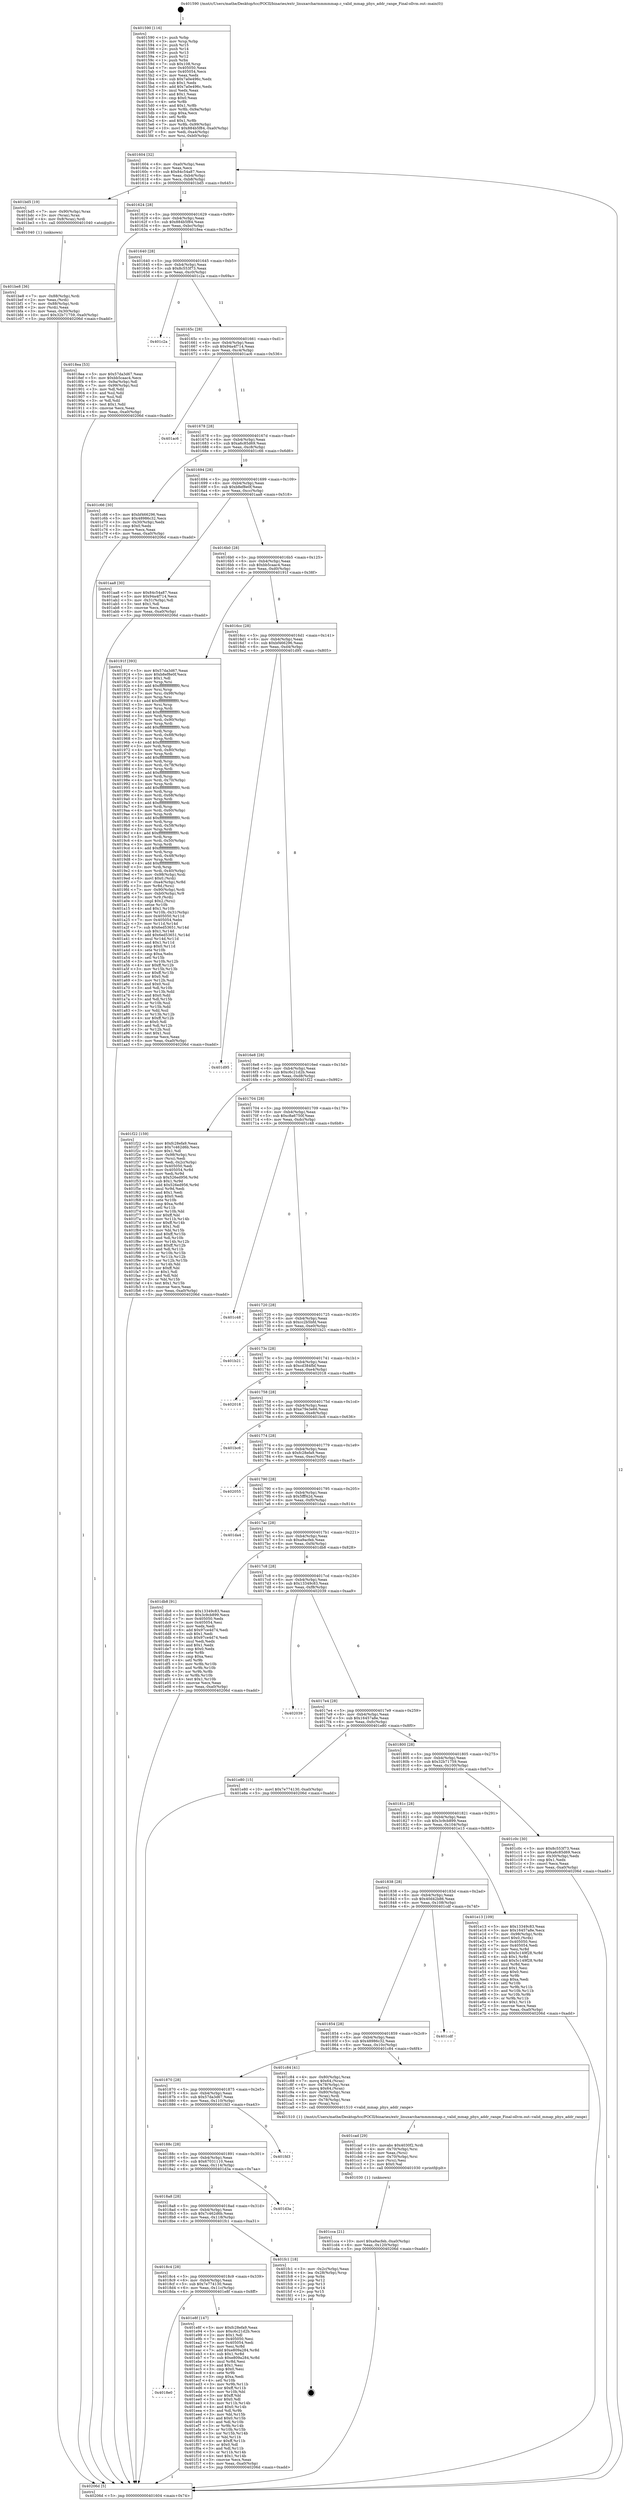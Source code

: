digraph "0x401590" {
  label = "0x401590 (/mnt/c/Users/mathe/Desktop/tcc/POCII/binaries/extr_linuxarcharmmmmmap.c_valid_mmap_phys_addr_range_Final-ollvm.out::main(0))"
  labelloc = "t"
  node[shape=record]

  Entry [label="",width=0.3,height=0.3,shape=circle,fillcolor=black,style=filled]
  "0x401604" [label="{
     0x401604 [32]\l
     | [instrs]\l
     &nbsp;&nbsp;0x401604 \<+6\>: mov -0xa0(%rbp),%eax\l
     &nbsp;&nbsp;0x40160a \<+2\>: mov %eax,%ecx\l
     &nbsp;&nbsp;0x40160c \<+6\>: sub $0x84c54a87,%ecx\l
     &nbsp;&nbsp;0x401612 \<+6\>: mov %eax,-0xb4(%rbp)\l
     &nbsp;&nbsp;0x401618 \<+6\>: mov %ecx,-0xb8(%rbp)\l
     &nbsp;&nbsp;0x40161e \<+6\>: je 0000000000401bd5 \<main+0x645\>\l
  }"]
  "0x401bd5" [label="{
     0x401bd5 [19]\l
     | [instrs]\l
     &nbsp;&nbsp;0x401bd5 \<+7\>: mov -0x90(%rbp),%rax\l
     &nbsp;&nbsp;0x401bdc \<+3\>: mov (%rax),%rax\l
     &nbsp;&nbsp;0x401bdf \<+4\>: mov 0x8(%rax),%rdi\l
     &nbsp;&nbsp;0x401be3 \<+5\>: call 0000000000401040 \<atoi@plt\>\l
     | [calls]\l
     &nbsp;&nbsp;0x401040 \{1\} (unknown)\l
  }"]
  "0x401624" [label="{
     0x401624 [28]\l
     | [instrs]\l
     &nbsp;&nbsp;0x401624 \<+5\>: jmp 0000000000401629 \<main+0x99\>\l
     &nbsp;&nbsp;0x401629 \<+6\>: mov -0xb4(%rbp),%eax\l
     &nbsp;&nbsp;0x40162f \<+5\>: sub $0x884b5f84,%eax\l
     &nbsp;&nbsp;0x401634 \<+6\>: mov %eax,-0xbc(%rbp)\l
     &nbsp;&nbsp;0x40163a \<+6\>: je 00000000004018ea \<main+0x35a\>\l
  }"]
  Exit [label="",width=0.3,height=0.3,shape=circle,fillcolor=black,style=filled,peripheries=2]
  "0x4018ea" [label="{
     0x4018ea [53]\l
     | [instrs]\l
     &nbsp;&nbsp;0x4018ea \<+5\>: mov $0x57da3d67,%eax\l
     &nbsp;&nbsp;0x4018ef \<+5\>: mov $0xbb5caac4,%ecx\l
     &nbsp;&nbsp;0x4018f4 \<+6\>: mov -0x9a(%rbp),%dl\l
     &nbsp;&nbsp;0x4018fa \<+7\>: mov -0x99(%rbp),%sil\l
     &nbsp;&nbsp;0x401901 \<+3\>: mov %dl,%dil\l
     &nbsp;&nbsp;0x401904 \<+3\>: and %sil,%dil\l
     &nbsp;&nbsp;0x401907 \<+3\>: xor %sil,%dl\l
     &nbsp;&nbsp;0x40190a \<+3\>: or %dl,%dil\l
     &nbsp;&nbsp;0x40190d \<+4\>: test $0x1,%dil\l
     &nbsp;&nbsp;0x401911 \<+3\>: cmovne %ecx,%eax\l
     &nbsp;&nbsp;0x401914 \<+6\>: mov %eax,-0xa0(%rbp)\l
     &nbsp;&nbsp;0x40191a \<+5\>: jmp 000000000040206d \<main+0xadd\>\l
  }"]
  "0x401640" [label="{
     0x401640 [28]\l
     | [instrs]\l
     &nbsp;&nbsp;0x401640 \<+5\>: jmp 0000000000401645 \<main+0xb5\>\l
     &nbsp;&nbsp;0x401645 \<+6\>: mov -0xb4(%rbp),%eax\l
     &nbsp;&nbsp;0x40164b \<+5\>: sub $0x8c553f73,%eax\l
     &nbsp;&nbsp;0x401650 \<+6\>: mov %eax,-0xc0(%rbp)\l
     &nbsp;&nbsp;0x401656 \<+6\>: je 0000000000401c2a \<main+0x69a\>\l
  }"]
  "0x40206d" [label="{
     0x40206d [5]\l
     | [instrs]\l
     &nbsp;&nbsp;0x40206d \<+5\>: jmp 0000000000401604 \<main+0x74\>\l
  }"]
  "0x401590" [label="{
     0x401590 [116]\l
     | [instrs]\l
     &nbsp;&nbsp;0x401590 \<+1\>: push %rbp\l
     &nbsp;&nbsp;0x401591 \<+3\>: mov %rsp,%rbp\l
     &nbsp;&nbsp;0x401594 \<+2\>: push %r15\l
     &nbsp;&nbsp;0x401596 \<+2\>: push %r14\l
     &nbsp;&nbsp;0x401598 \<+2\>: push %r13\l
     &nbsp;&nbsp;0x40159a \<+2\>: push %r12\l
     &nbsp;&nbsp;0x40159c \<+1\>: push %rbx\l
     &nbsp;&nbsp;0x40159d \<+7\>: sub $0x108,%rsp\l
     &nbsp;&nbsp;0x4015a4 \<+7\>: mov 0x405050,%eax\l
     &nbsp;&nbsp;0x4015ab \<+7\>: mov 0x405054,%ecx\l
     &nbsp;&nbsp;0x4015b2 \<+2\>: mov %eax,%edx\l
     &nbsp;&nbsp;0x4015b4 \<+6\>: sub $0x7a0e496c,%edx\l
     &nbsp;&nbsp;0x4015ba \<+3\>: sub $0x1,%edx\l
     &nbsp;&nbsp;0x4015bd \<+6\>: add $0x7a0e496c,%edx\l
     &nbsp;&nbsp;0x4015c3 \<+3\>: imul %edx,%eax\l
     &nbsp;&nbsp;0x4015c6 \<+3\>: and $0x1,%eax\l
     &nbsp;&nbsp;0x4015c9 \<+3\>: cmp $0x0,%eax\l
     &nbsp;&nbsp;0x4015cc \<+4\>: sete %r8b\l
     &nbsp;&nbsp;0x4015d0 \<+4\>: and $0x1,%r8b\l
     &nbsp;&nbsp;0x4015d4 \<+7\>: mov %r8b,-0x9a(%rbp)\l
     &nbsp;&nbsp;0x4015db \<+3\>: cmp $0xa,%ecx\l
     &nbsp;&nbsp;0x4015de \<+4\>: setl %r8b\l
     &nbsp;&nbsp;0x4015e2 \<+4\>: and $0x1,%r8b\l
     &nbsp;&nbsp;0x4015e6 \<+7\>: mov %r8b,-0x99(%rbp)\l
     &nbsp;&nbsp;0x4015ed \<+10\>: movl $0x884b5f84,-0xa0(%rbp)\l
     &nbsp;&nbsp;0x4015f7 \<+6\>: mov %edi,-0xa4(%rbp)\l
     &nbsp;&nbsp;0x4015fd \<+7\>: mov %rsi,-0xb0(%rbp)\l
  }"]
  "0x4018e0" [label="{
     0x4018e0\l
  }", style=dashed]
  "0x401c2a" [label="{
     0x401c2a\l
  }", style=dashed]
  "0x40165c" [label="{
     0x40165c [28]\l
     | [instrs]\l
     &nbsp;&nbsp;0x40165c \<+5\>: jmp 0000000000401661 \<main+0xd1\>\l
     &nbsp;&nbsp;0x401661 \<+6\>: mov -0xb4(%rbp),%eax\l
     &nbsp;&nbsp;0x401667 \<+5\>: sub $0x94a4f714,%eax\l
     &nbsp;&nbsp;0x40166c \<+6\>: mov %eax,-0xc4(%rbp)\l
     &nbsp;&nbsp;0x401672 \<+6\>: je 0000000000401ac6 \<main+0x536\>\l
  }"]
  "0x401e8f" [label="{
     0x401e8f [147]\l
     | [instrs]\l
     &nbsp;&nbsp;0x401e8f \<+5\>: mov $0xfc28efa9,%eax\l
     &nbsp;&nbsp;0x401e94 \<+5\>: mov $0xc6c21d2b,%ecx\l
     &nbsp;&nbsp;0x401e99 \<+2\>: mov $0x1,%dl\l
     &nbsp;&nbsp;0x401e9b \<+7\>: mov 0x405050,%esi\l
     &nbsp;&nbsp;0x401ea2 \<+7\>: mov 0x405054,%edi\l
     &nbsp;&nbsp;0x401ea9 \<+3\>: mov %esi,%r8d\l
     &nbsp;&nbsp;0x401eac \<+7\>: add $0xe809a284,%r8d\l
     &nbsp;&nbsp;0x401eb3 \<+4\>: sub $0x1,%r8d\l
     &nbsp;&nbsp;0x401eb7 \<+7\>: sub $0xe809a284,%r8d\l
     &nbsp;&nbsp;0x401ebe \<+4\>: imul %r8d,%esi\l
     &nbsp;&nbsp;0x401ec2 \<+3\>: and $0x1,%esi\l
     &nbsp;&nbsp;0x401ec5 \<+3\>: cmp $0x0,%esi\l
     &nbsp;&nbsp;0x401ec8 \<+4\>: sete %r9b\l
     &nbsp;&nbsp;0x401ecc \<+3\>: cmp $0xa,%edi\l
     &nbsp;&nbsp;0x401ecf \<+4\>: setl %r10b\l
     &nbsp;&nbsp;0x401ed3 \<+3\>: mov %r9b,%r11b\l
     &nbsp;&nbsp;0x401ed6 \<+4\>: xor $0xff,%r11b\l
     &nbsp;&nbsp;0x401eda \<+3\>: mov %r10b,%bl\l
     &nbsp;&nbsp;0x401edd \<+3\>: xor $0xff,%bl\l
     &nbsp;&nbsp;0x401ee0 \<+3\>: xor $0x0,%dl\l
     &nbsp;&nbsp;0x401ee3 \<+3\>: mov %r11b,%r14b\l
     &nbsp;&nbsp;0x401ee6 \<+4\>: and $0x0,%r14b\l
     &nbsp;&nbsp;0x401eea \<+3\>: and %dl,%r9b\l
     &nbsp;&nbsp;0x401eed \<+3\>: mov %bl,%r15b\l
     &nbsp;&nbsp;0x401ef0 \<+4\>: and $0x0,%r15b\l
     &nbsp;&nbsp;0x401ef4 \<+3\>: and %dl,%r10b\l
     &nbsp;&nbsp;0x401ef7 \<+3\>: or %r9b,%r14b\l
     &nbsp;&nbsp;0x401efa \<+3\>: or %r10b,%r15b\l
     &nbsp;&nbsp;0x401efd \<+3\>: xor %r15b,%r14b\l
     &nbsp;&nbsp;0x401f00 \<+3\>: or %bl,%r11b\l
     &nbsp;&nbsp;0x401f03 \<+4\>: xor $0xff,%r11b\l
     &nbsp;&nbsp;0x401f07 \<+3\>: or $0x0,%dl\l
     &nbsp;&nbsp;0x401f0a \<+3\>: and %dl,%r11b\l
     &nbsp;&nbsp;0x401f0d \<+3\>: or %r11b,%r14b\l
     &nbsp;&nbsp;0x401f10 \<+4\>: test $0x1,%r14b\l
     &nbsp;&nbsp;0x401f14 \<+3\>: cmovne %ecx,%eax\l
     &nbsp;&nbsp;0x401f17 \<+6\>: mov %eax,-0xa0(%rbp)\l
     &nbsp;&nbsp;0x401f1d \<+5\>: jmp 000000000040206d \<main+0xadd\>\l
  }"]
  "0x401ac6" [label="{
     0x401ac6\l
  }", style=dashed]
  "0x401678" [label="{
     0x401678 [28]\l
     | [instrs]\l
     &nbsp;&nbsp;0x401678 \<+5\>: jmp 000000000040167d \<main+0xed\>\l
     &nbsp;&nbsp;0x40167d \<+6\>: mov -0xb4(%rbp),%eax\l
     &nbsp;&nbsp;0x401683 \<+5\>: sub $0xa6c85d69,%eax\l
     &nbsp;&nbsp;0x401688 \<+6\>: mov %eax,-0xc8(%rbp)\l
     &nbsp;&nbsp;0x40168e \<+6\>: je 0000000000401c66 \<main+0x6d6\>\l
  }"]
  "0x4018c4" [label="{
     0x4018c4 [28]\l
     | [instrs]\l
     &nbsp;&nbsp;0x4018c4 \<+5\>: jmp 00000000004018c9 \<main+0x339\>\l
     &nbsp;&nbsp;0x4018c9 \<+6\>: mov -0xb4(%rbp),%eax\l
     &nbsp;&nbsp;0x4018cf \<+5\>: sub $0x7e774130,%eax\l
     &nbsp;&nbsp;0x4018d4 \<+6\>: mov %eax,-0x11c(%rbp)\l
     &nbsp;&nbsp;0x4018da \<+6\>: je 0000000000401e8f \<main+0x8ff\>\l
  }"]
  "0x401c66" [label="{
     0x401c66 [30]\l
     | [instrs]\l
     &nbsp;&nbsp;0x401c66 \<+5\>: mov $0xbf466296,%eax\l
     &nbsp;&nbsp;0x401c6b \<+5\>: mov $0x48986c32,%ecx\l
     &nbsp;&nbsp;0x401c70 \<+3\>: mov -0x30(%rbp),%edx\l
     &nbsp;&nbsp;0x401c73 \<+3\>: cmp $0x0,%edx\l
     &nbsp;&nbsp;0x401c76 \<+3\>: cmove %ecx,%eax\l
     &nbsp;&nbsp;0x401c79 \<+6\>: mov %eax,-0xa0(%rbp)\l
     &nbsp;&nbsp;0x401c7f \<+5\>: jmp 000000000040206d \<main+0xadd\>\l
  }"]
  "0x401694" [label="{
     0x401694 [28]\l
     | [instrs]\l
     &nbsp;&nbsp;0x401694 \<+5\>: jmp 0000000000401699 \<main+0x109\>\l
     &nbsp;&nbsp;0x401699 \<+6\>: mov -0xb4(%rbp),%eax\l
     &nbsp;&nbsp;0x40169f \<+5\>: sub $0xb8ef8e0f,%eax\l
     &nbsp;&nbsp;0x4016a4 \<+6\>: mov %eax,-0xcc(%rbp)\l
     &nbsp;&nbsp;0x4016aa \<+6\>: je 0000000000401aa8 \<main+0x518\>\l
  }"]
  "0x401fc1" [label="{
     0x401fc1 [18]\l
     | [instrs]\l
     &nbsp;&nbsp;0x401fc1 \<+3\>: mov -0x2c(%rbp),%eax\l
     &nbsp;&nbsp;0x401fc4 \<+4\>: lea -0x28(%rbp),%rsp\l
     &nbsp;&nbsp;0x401fc8 \<+1\>: pop %rbx\l
     &nbsp;&nbsp;0x401fc9 \<+2\>: pop %r12\l
     &nbsp;&nbsp;0x401fcb \<+2\>: pop %r13\l
     &nbsp;&nbsp;0x401fcd \<+2\>: pop %r14\l
     &nbsp;&nbsp;0x401fcf \<+2\>: pop %r15\l
     &nbsp;&nbsp;0x401fd1 \<+1\>: pop %rbp\l
     &nbsp;&nbsp;0x401fd2 \<+1\>: ret\l
  }"]
  "0x401aa8" [label="{
     0x401aa8 [30]\l
     | [instrs]\l
     &nbsp;&nbsp;0x401aa8 \<+5\>: mov $0x84c54a87,%eax\l
     &nbsp;&nbsp;0x401aad \<+5\>: mov $0x94a4f714,%ecx\l
     &nbsp;&nbsp;0x401ab2 \<+3\>: mov -0x31(%rbp),%dl\l
     &nbsp;&nbsp;0x401ab5 \<+3\>: test $0x1,%dl\l
     &nbsp;&nbsp;0x401ab8 \<+3\>: cmovne %ecx,%eax\l
     &nbsp;&nbsp;0x401abb \<+6\>: mov %eax,-0xa0(%rbp)\l
     &nbsp;&nbsp;0x401ac1 \<+5\>: jmp 000000000040206d \<main+0xadd\>\l
  }"]
  "0x4016b0" [label="{
     0x4016b0 [28]\l
     | [instrs]\l
     &nbsp;&nbsp;0x4016b0 \<+5\>: jmp 00000000004016b5 \<main+0x125\>\l
     &nbsp;&nbsp;0x4016b5 \<+6\>: mov -0xb4(%rbp),%eax\l
     &nbsp;&nbsp;0x4016bb \<+5\>: sub $0xbb5caac4,%eax\l
     &nbsp;&nbsp;0x4016c0 \<+6\>: mov %eax,-0xd0(%rbp)\l
     &nbsp;&nbsp;0x4016c6 \<+6\>: je 000000000040191f \<main+0x38f\>\l
  }"]
  "0x4018a8" [label="{
     0x4018a8 [28]\l
     | [instrs]\l
     &nbsp;&nbsp;0x4018a8 \<+5\>: jmp 00000000004018ad \<main+0x31d\>\l
     &nbsp;&nbsp;0x4018ad \<+6\>: mov -0xb4(%rbp),%eax\l
     &nbsp;&nbsp;0x4018b3 \<+5\>: sub $0x7c462d6b,%eax\l
     &nbsp;&nbsp;0x4018b8 \<+6\>: mov %eax,-0x118(%rbp)\l
     &nbsp;&nbsp;0x4018be \<+6\>: je 0000000000401fc1 \<main+0xa31\>\l
  }"]
  "0x40191f" [label="{
     0x40191f [393]\l
     | [instrs]\l
     &nbsp;&nbsp;0x40191f \<+5\>: mov $0x57da3d67,%eax\l
     &nbsp;&nbsp;0x401924 \<+5\>: mov $0xb8ef8e0f,%ecx\l
     &nbsp;&nbsp;0x401929 \<+2\>: mov $0x1,%dl\l
     &nbsp;&nbsp;0x40192b \<+3\>: mov %rsp,%rsi\l
     &nbsp;&nbsp;0x40192e \<+4\>: add $0xfffffffffffffff0,%rsi\l
     &nbsp;&nbsp;0x401932 \<+3\>: mov %rsi,%rsp\l
     &nbsp;&nbsp;0x401935 \<+7\>: mov %rsi,-0x98(%rbp)\l
     &nbsp;&nbsp;0x40193c \<+3\>: mov %rsp,%rsi\l
     &nbsp;&nbsp;0x40193f \<+4\>: add $0xfffffffffffffff0,%rsi\l
     &nbsp;&nbsp;0x401943 \<+3\>: mov %rsi,%rsp\l
     &nbsp;&nbsp;0x401946 \<+3\>: mov %rsp,%rdi\l
     &nbsp;&nbsp;0x401949 \<+4\>: add $0xfffffffffffffff0,%rdi\l
     &nbsp;&nbsp;0x40194d \<+3\>: mov %rdi,%rsp\l
     &nbsp;&nbsp;0x401950 \<+7\>: mov %rdi,-0x90(%rbp)\l
     &nbsp;&nbsp;0x401957 \<+3\>: mov %rsp,%rdi\l
     &nbsp;&nbsp;0x40195a \<+4\>: add $0xfffffffffffffff0,%rdi\l
     &nbsp;&nbsp;0x40195e \<+3\>: mov %rdi,%rsp\l
     &nbsp;&nbsp;0x401961 \<+7\>: mov %rdi,-0x88(%rbp)\l
     &nbsp;&nbsp;0x401968 \<+3\>: mov %rsp,%rdi\l
     &nbsp;&nbsp;0x40196b \<+4\>: add $0xfffffffffffffff0,%rdi\l
     &nbsp;&nbsp;0x40196f \<+3\>: mov %rdi,%rsp\l
     &nbsp;&nbsp;0x401972 \<+4\>: mov %rdi,-0x80(%rbp)\l
     &nbsp;&nbsp;0x401976 \<+3\>: mov %rsp,%rdi\l
     &nbsp;&nbsp;0x401979 \<+4\>: add $0xfffffffffffffff0,%rdi\l
     &nbsp;&nbsp;0x40197d \<+3\>: mov %rdi,%rsp\l
     &nbsp;&nbsp;0x401980 \<+4\>: mov %rdi,-0x78(%rbp)\l
     &nbsp;&nbsp;0x401984 \<+3\>: mov %rsp,%rdi\l
     &nbsp;&nbsp;0x401987 \<+4\>: add $0xfffffffffffffff0,%rdi\l
     &nbsp;&nbsp;0x40198b \<+3\>: mov %rdi,%rsp\l
     &nbsp;&nbsp;0x40198e \<+4\>: mov %rdi,-0x70(%rbp)\l
     &nbsp;&nbsp;0x401992 \<+3\>: mov %rsp,%rdi\l
     &nbsp;&nbsp;0x401995 \<+4\>: add $0xfffffffffffffff0,%rdi\l
     &nbsp;&nbsp;0x401999 \<+3\>: mov %rdi,%rsp\l
     &nbsp;&nbsp;0x40199c \<+4\>: mov %rdi,-0x68(%rbp)\l
     &nbsp;&nbsp;0x4019a0 \<+3\>: mov %rsp,%rdi\l
     &nbsp;&nbsp;0x4019a3 \<+4\>: add $0xfffffffffffffff0,%rdi\l
     &nbsp;&nbsp;0x4019a7 \<+3\>: mov %rdi,%rsp\l
     &nbsp;&nbsp;0x4019aa \<+4\>: mov %rdi,-0x60(%rbp)\l
     &nbsp;&nbsp;0x4019ae \<+3\>: mov %rsp,%rdi\l
     &nbsp;&nbsp;0x4019b1 \<+4\>: add $0xfffffffffffffff0,%rdi\l
     &nbsp;&nbsp;0x4019b5 \<+3\>: mov %rdi,%rsp\l
     &nbsp;&nbsp;0x4019b8 \<+4\>: mov %rdi,-0x58(%rbp)\l
     &nbsp;&nbsp;0x4019bc \<+3\>: mov %rsp,%rdi\l
     &nbsp;&nbsp;0x4019bf \<+4\>: add $0xfffffffffffffff0,%rdi\l
     &nbsp;&nbsp;0x4019c3 \<+3\>: mov %rdi,%rsp\l
     &nbsp;&nbsp;0x4019c6 \<+4\>: mov %rdi,-0x50(%rbp)\l
     &nbsp;&nbsp;0x4019ca \<+3\>: mov %rsp,%rdi\l
     &nbsp;&nbsp;0x4019cd \<+4\>: add $0xfffffffffffffff0,%rdi\l
     &nbsp;&nbsp;0x4019d1 \<+3\>: mov %rdi,%rsp\l
     &nbsp;&nbsp;0x4019d4 \<+4\>: mov %rdi,-0x48(%rbp)\l
     &nbsp;&nbsp;0x4019d8 \<+3\>: mov %rsp,%rdi\l
     &nbsp;&nbsp;0x4019db \<+4\>: add $0xfffffffffffffff0,%rdi\l
     &nbsp;&nbsp;0x4019df \<+3\>: mov %rdi,%rsp\l
     &nbsp;&nbsp;0x4019e2 \<+4\>: mov %rdi,-0x40(%rbp)\l
     &nbsp;&nbsp;0x4019e6 \<+7\>: mov -0x98(%rbp),%rdi\l
     &nbsp;&nbsp;0x4019ed \<+6\>: movl $0x0,(%rdi)\l
     &nbsp;&nbsp;0x4019f3 \<+7\>: mov -0xa4(%rbp),%r8d\l
     &nbsp;&nbsp;0x4019fa \<+3\>: mov %r8d,(%rsi)\l
     &nbsp;&nbsp;0x4019fd \<+7\>: mov -0x90(%rbp),%rdi\l
     &nbsp;&nbsp;0x401a04 \<+7\>: mov -0xb0(%rbp),%r9\l
     &nbsp;&nbsp;0x401a0b \<+3\>: mov %r9,(%rdi)\l
     &nbsp;&nbsp;0x401a0e \<+3\>: cmpl $0x2,(%rsi)\l
     &nbsp;&nbsp;0x401a11 \<+4\>: setne %r10b\l
     &nbsp;&nbsp;0x401a15 \<+4\>: and $0x1,%r10b\l
     &nbsp;&nbsp;0x401a19 \<+4\>: mov %r10b,-0x31(%rbp)\l
     &nbsp;&nbsp;0x401a1d \<+8\>: mov 0x405050,%r11d\l
     &nbsp;&nbsp;0x401a25 \<+7\>: mov 0x405054,%ebx\l
     &nbsp;&nbsp;0x401a2c \<+3\>: mov %r11d,%r14d\l
     &nbsp;&nbsp;0x401a2f \<+7\>: sub $0x6ed53651,%r14d\l
     &nbsp;&nbsp;0x401a36 \<+4\>: sub $0x1,%r14d\l
     &nbsp;&nbsp;0x401a3a \<+7\>: add $0x6ed53651,%r14d\l
     &nbsp;&nbsp;0x401a41 \<+4\>: imul %r14d,%r11d\l
     &nbsp;&nbsp;0x401a45 \<+4\>: and $0x1,%r11d\l
     &nbsp;&nbsp;0x401a49 \<+4\>: cmp $0x0,%r11d\l
     &nbsp;&nbsp;0x401a4d \<+4\>: sete %r10b\l
     &nbsp;&nbsp;0x401a51 \<+3\>: cmp $0xa,%ebx\l
     &nbsp;&nbsp;0x401a54 \<+4\>: setl %r15b\l
     &nbsp;&nbsp;0x401a58 \<+3\>: mov %r10b,%r12b\l
     &nbsp;&nbsp;0x401a5b \<+4\>: xor $0xff,%r12b\l
     &nbsp;&nbsp;0x401a5f \<+3\>: mov %r15b,%r13b\l
     &nbsp;&nbsp;0x401a62 \<+4\>: xor $0xff,%r13b\l
     &nbsp;&nbsp;0x401a66 \<+3\>: xor $0x0,%dl\l
     &nbsp;&nbsp;0x401a69 \<+3\>: mov %r12b,%sil\l
     &nbsp;&nbsp;0x401a6c \<+4\>: and $0x0,%sil\l
     &nbsp;&nbsp;0x401a70 \<+3\>: and %dl,%r10b\l
     &nbsp;&nbsp;0x401a73 \<+3\>: mov %r13b,%dil\l
     &nbsp;&nbsp;0x401a76 \<+4\>: and $0x0,%dil\l
     &nbsp;&nbsp;0x401a7a \<+3\>: and %dl,%r15b\l
     &nbsp;&nbsp;0x401a7d \<+3\>: or %r10b,%sil\l
     &nbsp;&nbsp;0x401a80 \<+3\>: or %r15b,%dil\l
     &nbsp;&nbsp;0x401a83 \<+3\>: xor %dil,%sil\l
     &nbsp;&nbsp;0x401a86 \<+3\>: or %r13b,%r12b\l
     &nbsp;&nbsp;0x401a89 \<+4\>: xor $0xff,%r12b\l
     &nbsp;&nbsp;0x401a8d \<+3\>: or $0x0,%dl\l
     &nbsp;&nbsp;0x401a90 \<+3\>: and %dl,%r12b\l
     &nbsp;&nbsp;0x401a93 \<+3\>: or %r12b,%sil\l
     &nbsp;&nbsp;0x401a96 \<+4\>: test $0x1,%sil\l
     &nbsp;&nbsp;0x401a9a \<+3\>: cmovne %ecx,%eax\l
     &nbsp;&nbsp;0x401a9d \<+6\>: mov %eax,-0xa0(%rbp)\l
     &nbsp;&nbsp;0x401aa3 \<+5\>: jmp 000000000040206d \<main+0xadd\>\l
  }"]
  "0x4016cc" [label="{
     0x4016cc [28]\l
     | [instrs]\l
     &nbsp;&nbsp;0x4016cc \<+5\>: jmp 00000000004016d1 \<main+0x141\>\l
     &nbsp;&nbsp;0x4016d1 \<+6\>: mov -0xb4(%rbp),%eax\l
     &nbsp;&nbsp;0x4016d7 \<+5\>: sub $0xbf466296,%eax\l
     &nbsp;&nbsp;0x4016dc \<+6\>: mov %eax,-0xd4(%rbp)\l
     &nbsp;&nbsp;0x4016e2 \<+6\>: je 0000000000401d95 \<main+0x805\>\l
  }"]
  "0x401d3a" [label="{
     0x401d3a\l
  }", style=dashed]
  "0x401be8" [label="{
     0x401be8 [36]\l
     | [instrs]\l
     &nbsp;&nbsp;0x401be8 \<+7\>: mov -0x88(%rbp),%rdi\l
     &nbsp;&nbsp;0x401bef \<+2\>: mov %eax,(%rdi)\l
     &nbsp;&nbsp;0x401bf1 \<+7\>: mov -0x88(%rbp),%rdi\l
     &nbsp;&nbsp;0x401bf8 \<+2\>: mov (%rdi),%eax\l
     &nbsp;&nbsp;0x401bfa \<+3\>: mov %eax,-0x30(%rbp)\l
     &nbsp;&nbsp;0x401bfd \<+10\>: movl $0x32b71759,-0xa0(%rbp)\l
     &nbsp;&nbsp;0x401c07 \<+5\>: jmp 000000000040206d \<main+0xadd\>\l
  }"]
  "0x40188c" [label="{
     0x40188c [28]\l
     | [instrs]\l
     &nbsp;&nbsp;0x40188c \<+5\>: jmp 0000000000401891 \<main+0x301\>\l
     &nbsp;&nbsp;0x401891 \<+6\>: mov -0xb4(%rbp),%eax\l
     &nbsp;&nbsp;0x401897 \<+5\>: sub $0x67031110,%eax\l
     &nbsp;&nbsp;0x40189c \<+6\>: mov %eax,-0x114(%rbp)\l
     &nbsp;&nbsp;0x4018a2 \<+6\>: je 0000000000401d3a \<main+0x7aa\>\l
  }"]
  "0x401d95" [label="{
     0x401d95\l
  }", style=dashed]
  "0x4016e8" [label="{
     0x4016e8 [28]\l
     | [instrs]\l
     &nbsp;&nbsp;0x4016e8 \<+5\>: jmp 00000000004016ed \<main+0x15d\>\l
     &nbsp;&nbsp;0x4016ed \<+6\>: mov -0xb4(%rbp),%eax\l
     &nbsp;&nbsp;0x4016f3 \<+5\>: sub $0xc6c21d2b,%eax\l
     &nbsp;&nbsp;0x4016f8 \<+6\>: mov %eax,-0xd8(%rbp)\l
     &nbsp;&nbsp;0x4016fe \<+6\>: je 0000000000401f22 \<main+0x992\>\l
  }"]
  "0x401fd3" [label="{
     0x401fd3\l
  }", style=dashed]
  "0x401f22" [label="{
     0x401f22 [159]\l
     | [instrs]\l
     &nbsp;&nbsp;0x401f22 \<+5\>: mov $0xfc28efa9,%eax\l
     &nbsp;&nbsp;0x401f27 \<+5\>: mov $0x7c462d6b,%ecx\l
     &nbsp;&nbsp;0x401f2c \<+2\>: mov $0x1,%dl\l
     &nbsp;&nbsp;0x401f2e \<+7\>: mov -0x98(%rbp),%rsi\l
     &nbsp;&nbsp;0x401f35 \<+2\>: mov (%rsi),%edi\l
     &nbsp;&nbsp;0x401f37 \<+3\>: mov %edi,-0x2c(%rbp)\l
     &nbsp;&nbsp;0x401f3a \<+7\>: mov 0x405050,%edi\l
     &nbsp;&nbsp;0x401f41 \<+8\>: mov 0x405054,%r8d\l
     &nbsp;&nbsp;0x401f49 \<+3\>: mov %edi,%r9d\l
     &nbsp;&nbsp;0x401f4c \<+7\>: sub $0x526ed956,%r9d\l
     &nbsp;&nbsp;0x401f53 \<+4\>: sub $0x1,%r9d\l
     &nbsp;&nbsp;0x401f57 \<+7\>: add $0x526ed956,%r9d\l
     &nbsp;&nbsp;0x401f5e \<+4\>: imul %r9d,%edi\l
     &nbsp;&nbsp;0x401f62 \<+3\>: and $0x1,%edi\l
     &nbsp;&nbsp;0x401f65 \<+3\>: cmp $0x0,%edi\l
     &nbsp;&nbsp;0x401f68 \<+4\>: sete %r10b\l
     &nbsp;&nbsp;0x401f6c \<+4\>: cmp $0xa,%r8d\l
     &nbsp;&nbsp;0x401f70 \<+4\>: setl %r11b\l
     &nbsp;&nbsp;0x401f74 \<+3\>: mov %r10b,%bl\l
     &nbsp;&nbsp;0x401f77 \<+3\>: xor $0xff,%bl\l
     &nbsp;&nbsp;0x401f7a \<+3\>: mov %r11b,%r14b\l
     &nbsp;&nbsp;0x401f7d \<+4\>: xor $0xff,%r14b\l
     &nbsp;&nbsp;0x401f81 \<+3\>: xor $0x1,%dl\l
     &nbsp;&nbsp;0x401f84 \<+3\>: mov %bl,%r15b\l
     &nbsp;&nbsp;0x401f87 \<+4\>: and $0xff,%r15b\l
     &nbsp;&nbsp;0x401f8b \<+3\>: and %dl,%r10b\l
     &nbsp;&nbsp;0x401f8e \<+3\>: mov %r14b,%r12b\l
     &nbsp;&nbsp;0x401f91 \<+4\>: and $0xff,%r12b\l
     &nbsp;&nbsp;0x401f95 \<+3\>: and %dl,%r11b\l
     &nbsp;&nbsp;0x401f98 \<+3\>: or %r10b,%r15b\l
     &nbsp;&nbsp;0x401f9b \<+3\>: or %r11b,%r12b\l
     &nbsp;&nbsp;0x401f9e \<+3\>: xor %r12b,%r15b\l
     &nbsp;&nbsp;0x401fa1 \<+3\>: or %r14b,%bl\l
     &nbsp;&nbsp;0x401fa4 \<+3\>: xor $0xff,%bl\l
     &nbsp;&nbsp;0x401fa7 \<+3\>: or $0x1,%dl\l
     &nbsp;&nbsp;0x401faa \<+2\>: and %dl,%bl\l
     &nbsp;&nbsp;0x401fac \<+3\>: or %bl,%r15b\l
     &nbsp;&nbsp;0x401faf \<+4\>: test $0x1,%r15b\l
     &nbsp;&nbsp;0x401fb3 \<+3\>: cmovne %ecx,%eax\l
     &nbsp;&nbsp;0x401fb6 \<+6\>: mov %eax,-0xa0(%rbp)\l
     &nbsp;&nbsp;0x401fbc \<+5\>: jmp 000000000040206d \<main+0xadd\>\l
  }"]
  "0x401704" [label="{
     0x401704 [28]\l
     | [instrs]\l
     &nbsp;&nbsp;0x401704 \<+5\>: jmp 0000000000401709 \<main+0x179\>\l
     &nbsp;&nbsp;0x401709 \<+6\>: mov -0xb4(%rbp),%eax\l
     &nbsp;&nbsp;0x40170f \<+5\>: sub $0xc8a6750f,%eax\l
     &nbsp;&nbsp;0x401714 \<+6\>: mov %eax,-0xdc(%rbp)\l
     &nbsp;&nbsp;0x40171a \<+6\>: je 0000000000401c48 \<main+0x6b8\>\l
  }"]
  "0x401cca" [label="{
     0x401cca [21]\l
     | [instrs]\l
     &nbsp;&nbsp;0x401cca \<+10\>: movl $0xa9acfeb,-0xa0(%rbp)\l
     &nbsp;&nbsp;0x401cd4 \<+6\>: mov %eax,-0x120(%rbp)\l
     &nbsp;&nbsp;0x401cda \<+5\>: jmp 000000000040206d \<main+0xadd\>\l
  }"]
  "0x401c48" [label="{
     0x401c48\l
  }", style=dashed]
  "0x401720" [label="{
     0x401720 [28]\l
     | [instrs]\l
     &nbsp;&nbsp;0x401720 \<+5\>: jmp 0000000000401725 \<main+0x195\>\l
     &nbsp;&nbsp;0x401725 \<+6\>: mov -0xb4(%rbp),%eax\l
     &nbsp;&nbsp;0x40172b \<+5\>: sub $0xcc2b5bfd,%eax\l
     &nbsp;&nbsp;0x401730 \<+6\>: mov %eax,-0xe0(%rbp)\l
     &nbsp;&nbsp;0x401736 \<+6\>: je 0000000000401b21 \<main+0x591\>\l
  }"]
  "0x401cad" [label="{
     0x401cad [29]\l
     | [instrs]\l
     &nbsp;&nbsp;0x401cad \<+10\>: movabs $0x4030f2,%rdi\l
     &nbsp;&nbsp;0x401cb7 \<+4\>: mov -0x70(%rbp),%rsi\l
     &nbsp;&nbsp;0x401cbb \<+2\>: mov %eax,(%rsi)\l
     &nbsp;&nbsp;0x401cbd \<+4\>: mov -0x70(%rbp),%rsi\l
     &nbsp;&nbsp;0x401cc1 \<+2\>: mov (%rsi),%esi\l
     &nbsp;&nbsp;0x401cc3 \<+2\>: mov $0x0,%al\l
     &nbsp;&nbsp;0x401cc5 \<+5\>: call 0000000000401030 \<printf@plt\>\l
     | [calls]\l
     &nbsp;&nbsp;0x401030 \{1\} (unknown)\l
  }"]
  "0x401b21" [label="{
     0x401b21\l
  }", style=dashed]
  "0x40173c" [label="{
     0x40173c [28]\l
     | [instrs]\l
     &nbsp;&nbsp;0x40173c \<+5\>: jmp 0000000000401741 \<main+0x1b1\>\l
     &nbsp;&nbsp;0x401741 \<+6\>: mov -0xb4(%rbp),%eax\l
     &nbsp;&nbsp;0x401747 \<+5\>: sub $0xcd384fbf,%eax\l
     &nbsp;&nbsp;0x40174c \<+6\>: mov %eax,-0xe4(%rbp)\l
     &nbsp;&nbsp;0x401752 \<+6\>: je 0000000000402018 \<main+0xa88\>\l
  }"]
  "0x401870" [label="{
     0x401870 [28]\l
     | [instrs]\l
     &nbsp;&nbsp;0x401870 \<+5\>: jmp 0000000000401875 \<main+0x2e5\>\l
     &nbsp;&nbsp;0x401875 \<+6\>: mov -0xb4(%rbp),%eax\l
     &nbsp;&nbsp;0x40187b \<+5\>: sub $0x57da3d67,%eax\l
     &nbsp;&nbsp;0x401880 \<+6\>: mov %eax,-0x110(%rbp)\l
     &nbsp;&nbsp;0x401886 \<+6\>: je 0000000000401fd3 \<main+0xa43\>\l
  }"]
  "0x402018" [label="{
     0x402018\l
  }", style=dashed]
  "0x401758" [label="{
     0x401758 [28]\l
     | [instrs]\l
     &nbsp;&nbsp;0x401758 \<+5\>: jmp 000000000040175d \<main+0x1cd\>\l
     &nbsp;&nbsp;0x40175d \<+6\>: mov -0xb4(%rbp),%eax\l
     &nbsp;&nbsp;0x401763 \<+5\>: sub $0xe79e3e66,%eax\l
     &nbsp;&nbsp;0x401768 \<+6\>: mov %eax,-0xe8(%rbp)\l
     &nbsp;&nbsp;0x40176e \<+6\>: je 0000000000401bc6 \<main+0x636\>\l
  }"]
  "0x401c84" [label="{
     0x401c84 [41]\l
     | [instrs]\l
     &nbsp;&nbsp;0x401c84 \<+4\>: mov -0x80(%rbp),%rax\l
     &nbsp;&nbsp;0x401c88 \<+7\>: movq $0x64,(%rax)\l
     &nbsp;&nbsp;0x401c8f \<+4\>: mov -0x78(%rbp),%rax\l
     &nbsp;&nbsp;0x401c93 \<+7\>: movq $0x64,(%rax)\l
     &nbsp;&nbsp;0x401c9a \<+4\>: mov -0x80(%rbp),%rax\l
     &nbsp;&nbsp;0x401c9e \<+3\>: mov (%rax),%rdi\l
     &nbsp;&nbsp;0x401ca1 \<+4\>: mov -0x78(%rbp),%rax\l
     &nbsp;&nbsp;0x401ca5 \<+3\>: mov (%rax),%rsi\l
     &nbsp;&nbsp;0x401ca8 \<+5\>: call 0000000000401510 \<valid_mmap_phys_addr_range\>\l
     | [calls]\l
     &nbsp;&nbsp;0x401510 \{1\} (/mnt/c/Users/mathe/Desktop/tcc/POCII/binaries/extr_linuxarcharmmmmmap.c_valid_mmap_phys_addr_range_Final-ollvm.out::valid_mmap_phys_addr_range)\l
  }"]
  "0x401bc6" [label="{
     0x401bc6\l
  }", style=dashed]
  "0x401774" [label="{
     0x401774 [28]\l
     | [instrs]\l
     &nbsp;&nbsp;0x401774 \<+5\>: jmp 0000000000401779 \<main+0x1e9\>\l
     &nbsp;&nbsp;0x401779 \<+6\>: mov -0xb4(%rbp),%eax\l
     &nbsp;&nbsp;0x40177f \<+5\>: sub $0xfc28efa9,%eax\l
     &nbsp;&nbsp;0x401784 \<+6\>: mov %eax,-0xec(%rbp)\l
     &nbsp;&nbsp;0x40178a \<+6\>: je 0000000000402055 \<main+0xac5\>\l
  }"]
  "0x401854" [label="{
     0x401854 [28]\l
     | [instrs]\l
     &nbsp;&nbsp;0x401854 \<+5\>: jmp 0000000000401859 \<main+0x2c9\>\l
     &nbsp;&nbsp;0x401859 \<+6\>: mov -0xb4(%rbp),%eax\l
     &nbsp;&nbsp;0x40185f \<+5\>: sub $0x48986c32,%eax\l
     &nbsp;&nbsp;0x401864 \<+6\>: mov %eax,-0x10c(%rbp)\l
     &nbsp;&nbsp;0x40186a \<+6\>: je 0000000000401c84 \<main+0x6f4\>\l
  }"]
  "0x402055" [label="{
     0x402055\l
  }", style=dashed]
  "0x401790" [label="{
     0x401790 [28]\l
     | [instrs]\l
     &nbsp;&nbsp;0x401790 \<+5\>: jmp 0000000000401795 \<main+0x205\>\l
     &nbsp;&nbsp;0x401795 \<+6\>: mov -0xb4(%rbp),%eax\l
     &nbsp;&nbsp;0x40179b \<+5\>: sub $0x5fff42d,%eax\l
     &nbsp;&nbsp;0x4017a0 \<+6\>: mov %eax,-0xf0(%rbp)\l
     &nbsp;&nbsp;0x4017a6 \<+6\>: je 0000000000401da4 \<main+0x814\>\l
  }"]
  "0x401cdf" [label="{
     0x401cdf\l
  }", style=dashed]
  "0x401da4" [label="{
     0x401da4\l
  }", style=dashed]
  "0x4017ac" [label="{
     0x4017ac [28]\l
     | [instrs]\l
     &nbsp;&nbsp;0x4017ac \<+5\>: jmp 00000000004017b1 \<main+0x221\>\l
     &nbsp;&nbsp;0x4017b1 \<+6\>: mov -0xb4(%rbp),%eax\l
     &nbsp;&nbsp;0x4017b7 \<+5\>: sub $0xa9acfeb,%eax\l
     &nbsp;&nbsp;0x4017bc \<+6\>: mov %eax,-0xf4(%rbp)\l
     &nbsp;&nbsp;0x4017c2 \<+6\>: je 0000000000401db8 \<main+0x828\>\l
  }"]
  "0x401838" [label="{
     0x401838 [28]\l
     | [instrs]\l
     &nbsp;&nbsp;0x401838 \<+5\>: jmp 000000000040183d \<main+0x2ad\>\l
     &nbsp;&nbsp;0x40183d \<+6\>: mov -0xb4(%rbp),%eax\l
     &nbsp;&nbsp;0x401843 \<+5\>: sub $0x40d42b86,%eax\l
     &nbsp;&nbsp;0x401848 \<+6\>: mov %eax,-0x108(%rbp)\l
     &nbsp;&nbsp;0x40184e \<+6\>: je 0000000000401cdf \<main+0x74f\>\l
  }"]
  "0x401db8" [label="{
     0x401db8 [91]\l
     | [instrs]\l
     &nbsp;&nbsp;0x401db8 \<+5\>: mov $0x13349c83,%eax\l
     &nbsp;&nbsp;0x401dbd \<+5\>: mov $0x3c9cb899,%ecx\l
     &nbsp;&nbsp;0x401dc2 \<+7\>: mov 0x405050,%edx\l
     &nbsp;&nbsp;0x401dc9 \<+7\>: mov 0x405054,%esi\l
     &nbsp;&nbsp;0x401dd0 \<+2\>: mov %edx,%edi\l
     &nbsp;&nbsp;0x401dd2 \<+6\>: add $0x97ce4d74,%edi\l
     &nbsp;&nbsp;0x401dd8 \<+3\>: sub $0x1,%edi\l
     &nbsp;&nbsp;0x401ddb \<+6\>: sub $0x97ce4d74,%edi\l
     &nbsp;&nbsp;0x401de1 \<+3\>: imul %edi,%edx\l
     &nbsp;&nbsp;0x401de4 \<+3\>: and $0x1,%edx\l
     &nbsp;&nbsp;0x401de7 \<+3\>: cmp $0x0,%edx\l
     &nbsp;&nbsp;0x401dea \<+4\>: sete %r8b\l
     &nbsp;&nbsp;0x401dee \<+3\>: cmp $0xa,%esi\l
     &nbsp;&nbsp;0x401df1 \<+4\>: setl %r9b\l
     &nbsp;&nbsp;0x401df5 \<+3\>: mov %r8b,%r10b\l
     &nbsp;&nbsp;0x401df8 \<+3\>: and %r9b,%r10b\l
     &nbsp;&nbsp;0x401dfb \<+3\>: xor %r9b,%r8b\l
     &nbsp;&nbsp;0x401dfe \<+3\>: or %r8b,%r10b\l
     &nbsp;&nbsp;0x401e01 \<+4\>: test $0x1,%r10b\l
     &nbsp;&nbsp;0x401e05 \<+3\>: cmovne %ecx,%eax\l
     &nbsp;&nbsp;0x401e08 \<+6\>: mov %eax,-0xa0(%rbp)\l
     &nbsp;&nbsp;0x401e0e \<+5\>: jmp 000000000040206d \<main+0xadd\>\l
  }"]
  "0x4017c8" [label="{
     0x4017c8 [28]\l
     | [instrs]\l
     &nbsp;&nbsp;0x4017c8 \<+5\>: jmp 00000000004017cd \<main+0x23d\>\l
     &nbsp;&nbsp;0x4017cd \<+6\>: mov -0xb4(%rbp),%eax\l
     &nbsp;&nbsp;0x4017d3 \<+5\>: sub $0x13349c83,%eax\l
     &nbsp;&nbsp;0x4017d8 \<+6\>: mov %eax,-0xf8(%rbp)\l
     &nbsp;&nbsp;0x4017de \<+6\>: je 0000000000402039 \<main+0xaa9\>\l
  }"]
  "0x401e13" [label="{
     0x401e13 [109]\l
     | [instrs]\l
     &nbsp;&nbsp;0x401e13 \<+5\>: mov $0x13349c83,%eax\l
     &nbsp;&nbsp;0x401e18 \<+5\>: mov $0x16457a8e,%ecx\l
     &nbsp;&nbsp;0x401e1d \<+7\>: mov -0x98(%rbp),%rdx\l
     &nbsp;&nbsp;0x401e24 \<+6\>: movl $0x0,(%rdx)\l
     &nbsp;&nbsp;0x401e2a \<+7\>: mov 0x405050,%esi\l
     &nbsp;&nbsp;0x401e31 \<+7\>: mov 0x405054,%edi\l
     &nbsp;&nbsp;0x401e38 \<+3\>: mov %esi,%r8d\l
     &nbsp;&nbsp;0x401e3b \<+7\>: sub $0x5c149f28,%r8d\l
     &nbsp;&nbsp;0x401e42 \<+4\>: sub $0x1,%r8d\l
     &nbsp;&nbsp;0x401e46 \<+7\>: add $0x5c149f28,%r8d\l
     &nbsp;&nbsp;0x401e4d \<+4\>: imul %r8d,%esi\l
     &nbsp;&nbsp;0x401e51 \<+3\>: and $0x1,%esi\l
     &nbsp;&nbsp;0x401e54 \<+3\>: cmp $0x0,%esi\l
     &nbsp;&nbsp;0x401e57 \<+4\>: sete %r9b\l
     &nbsp;&nbsp;0x401e5b \<+3\>: cmp $0xa,%edi\l
     &nbsp;&nbsp;0x401e5e \<+4\>: setl %r10b\l
     &nbsp;&nbsp;0x401e62 \<+3\>: mov %r9b,%r11b\l
     &nbsp;&nbsp;0x401e65 \<+3\>: and %r10b,%r11b\l
     &nbsp;&nbsp;0x401e68 \<+3\>: xor %r10b,%r9b\l
     &nbsp;&nbsp;0x401e6b \<+3\>: or %r9b,%r11b\l
     &nbsp;&nbsp;0x401e6e \<+4\>: test $0x1,%r11b\l
     &nbsp;&nbsp;0x401e72 \<+3\>: cmovne %ecx,%eax\l
     &nbsp;&nbsp;0x401e75 \<+6\>: mov %eax,-0xa0(%rbp)\l
     &nbsp;&nbsp;0x401e7b \<+5\>: jmp 000000000040206d \<main+0xadd\>\l
  }"]
  "0x402039" [label="{
     0x402039\l
  }", style=dashed]
  "0x4017e4" [label="{
     0x4017e4 [28]\l
     | [instrs]\l
     &nbsp;&nbsp;0x4017e4 \<+5\>: jmp 00000000004017e9 \<main+0x259\>\l
     &nbsp;&nbsp;0x4017e9 \<+6\>: mov -0xb4(%rbp),%eax\l
     &nbsp;&nbsp;0x4017ef \<+5\>: sub $0x16457a8e,%eax\l
     &nbsp;&nbsp;0x4017f4 \<+6\>: mov %eax,-0xfc(%rbp)\l
     &nbsp;&nbsp;0x4017fa \<+6\>: je 0000000000401e80 \<main+0x8f0\>\l
  }"]
  "0x40181c" [label="{
     0x40181c [28]\l
     | [instrs]\l
     &nbsp;&nbsp;0x40181c \<+5\>: jmp 0000000000401821 \<main+0x291\>\l
     &nbsp;&nbsp;0x401821 \<+6\>: mov -0xb4(%rbp),%eax\l
     &nbsp;&nbsp;0x401827 \<+5\>: sub $0x3c9cb899,%eax\l
     &nbsp;&nbsp;0x40182c \<+6\>: mov %eax,-0x104(%rbp)\l
     &nbsp;&nbsp;0x401832 \<+6\>: je 0000000000401e13 \<main+0x883\>\l
  }"]
  "0x401e80" [label="{
     0x401e80 [15]\l
     | [instrs]\l
     &nbsp;&nbsp;0x401e80 \<+10\>: movl $0x7e774130,-0xa0(%rbp)\l
     &nbsp;&nbsp;0x401e8a \<+5\>: jmp 000000000040206d \<main+0xadd\>\l
  }"]
  "0x401800" [label="{
     0x401800 [28]\l
     | [instrs]\l
     &nbsp;&nbsp;0x401800 \<+5\>: jmp 0000000000401805 \<main+0x275\>\l
     &nbsp;&nbsp;0x401805 \<+6\>: mov -0xb4(%rbp),%eax\l
     &nbsp;&nbsp;0x40180b \<+5\>: sub $0x32b71759,%eax\l
     &nbsp;&nbsp;0x401810 \<+6\>: mov %eax,-0x100(%rbp)\l
     &nbsp;&nbsp;0x401816 \<+6\>: je 0000000000401c0c \<main+0x67c\>\l
  }"]
  "0x401c0c" [label="{
     0x401c0c [30]\l
     | [instrs]\l
     &nbsp;&nbsp;0x401c0c \<+5\>: mov $0x8c553f73,%eax\l
     &nbsp;&nbsp;0x401c11 \<+5\>: mov $0xa6c85d69,%ecx\l
     &nbsp;&nbsp;0x401c16 \<+3\>: mov -0x30(%rbp),%edx\l
     &nbsp;&nbsp;0x401c19 \<+3\>: cmp $0x1,%edx\l
     &nbsp;&nbsp;0x401c1c \<+3\>: cmovl %ecx,%eax\l
     &nbsp;&nbsp;0x401c1f \<+6\>: mov %eax,-0xa0(%rbp)\l
     &nbsp;&nbsp;0x401c25 \<+5\>: jmp 000000000040206d \<main+0xadd\>\l
  }"]
  Entry -> "0x401590" [label=" 1"]
  "0x401604" -> "0x401bd5" [label=" 1"]
  "0x401604" -> "0x401624" [label=" 12"]
  "0x401fc1" -> Exit [label=" 1"]
  "0x401624" -> "0x4018ea" [label=" 1"]
  "0x401624" -> "0x401640" [label=" 11"]
  "0x4018ea" -> "0x40206d" [label=" 1"]
  "0x401590" -> "0x401604" [label=" 1"]
  "0x40206d" -> "0x401604" [label=" 12"]
  "0x401f22" -> "0x40206d" [label=" 1"]
  "0x401640" -> "0x401c2a" [label=" 0"]
  "0x401640" -> "0x40165c" [label=" 11"]
  "0x401e8f" -> "0x40206d" [label=" 1"]
  "0x40165c" -> "0x401ac6" [label=" 0"]
  "0x40165c" -> "0x401678" [label=" 11"]
  "0x4018c4" -> "0x4018e0" [label=" 0"]
  "0x401678" -> "0x401c66" [label=" 1"]
  "0x401678" -> "0x401694" [label=" 10"]
  "0x4018c4" -> "0x401e8f" [label=" 1"]
  "0x401694" -> "0x401aa8" [label=" 1"]
  "0x401694" -> "0x4016b0" [label=" 9"]
  "0x4018a8" -> "0x4018c4" [label=" 1"]
  "0x4016b0" -> "0x40191f" [label=" 1"]
  "0x4016b0" -> "0x4016cc" [label=" 8"]
  "0x4018a8" -> "0x401fc1" [label=" 1"]
  "0x40191f" -> "0x40206d" [label=" 1"]
  "0x401aa8" -> "0x40206d" [label=" 1"]
  "0x401bd5" -> "0x401be8" [label=" 1"]
  "0x401be8" -> "0x40206d" [label=" 1"]
  "0x40188c" -> "0x4018a8" [label=" 2"]
  "0x4016cc" -> "0x401d95" [label=" 0"]
  "0x4016cc" -> "0x4016e8" [label=" 8"]
  "0x40188c" -> "0x401d3a" [label=" 0"]
  "0x4016e8" -> "0x401f22" [label=" 1"]
  "0x4016e8" -> "0x401704" [label=" 7"]
  "0x401870" -> "0x40188c" [label=" 2"]
  "0x401704" -> "0x401c48" [label=" 0"]
  "0x401704" -> "0x401720" [label=" 7"]
  "0x401870" -> "0x401fd3" [label=" 0"]
  "0x401720" -> "0x401b21" [label=" 0"]
  "0x401720" -> "0x40173c" [label=" 7"]
  "0x401e80" -> "0x40206d" [label=" 1"]
  "0x40173c" -> "0x402018" [label=" 0"]
  "0x40173c" -> "0x401758" [label=" 7"]
  "0x401e13" -> "0x40206d" [label=" 1"]
  "0x401758" -> "0x401bc6" [label=" 0"]
  "0x401758" -> "0x401774" [label=" 7"]
  "0x401db8" -> "0x40206d" [label=" 1"]
  "0x401774" -> "0x402055" [label=" 0"]
  "0x401774" -> "0x401790" [label=" 7"]
  "0x401cad" -> "0x401cca" [label=" 1"]
  "0x401790" -> "0x401da4" [label=" 0"]
  "0x401790" -> "0x4017ac" [label=" 7"]
  "0x401c84" -> "0x401cad" [label=" 1"]
  "0x4017ac" -> "0x401db8" [label=" 1"]
  "0x4017ac" -> "0x4017c8" [label=" 6"]
  "0x401854" -> "0x401c84" [label=" 1"]
  "0x4017c8" -> "0x402039" [label=" 0"]
  "0x4017c8" -> "0x4017e4" [label=" 6"]
  "0x401cca" -> "0x40206d" [label=" 1"]
  "0x4017e4" -> "0x401e80" [label=" 1"]
  "0x4017e4" -> "0x401800" [label=" 5"]
  "0x401838" -> "0x401cdf" [label=" 0"]
  "0x401800" -> "0x401c0c" [label=" 1"]
  "0x401800" -> "0x40181c" [label=" 4"]
  "0x401c0c" -> "0x40206d" [label=" 1"]
  "0x401c66" -> "0x40206d" [label=" 1"]
  "0x401838" -> "0x401854" [label=" 3"]
  "0x40181c" -> "0x401e13" [label=" 1"]
  "0x40181c" -> "0x401838" [label=" 3"]
  "0x401854" -> "0x401870" [label=" 2"]
}
